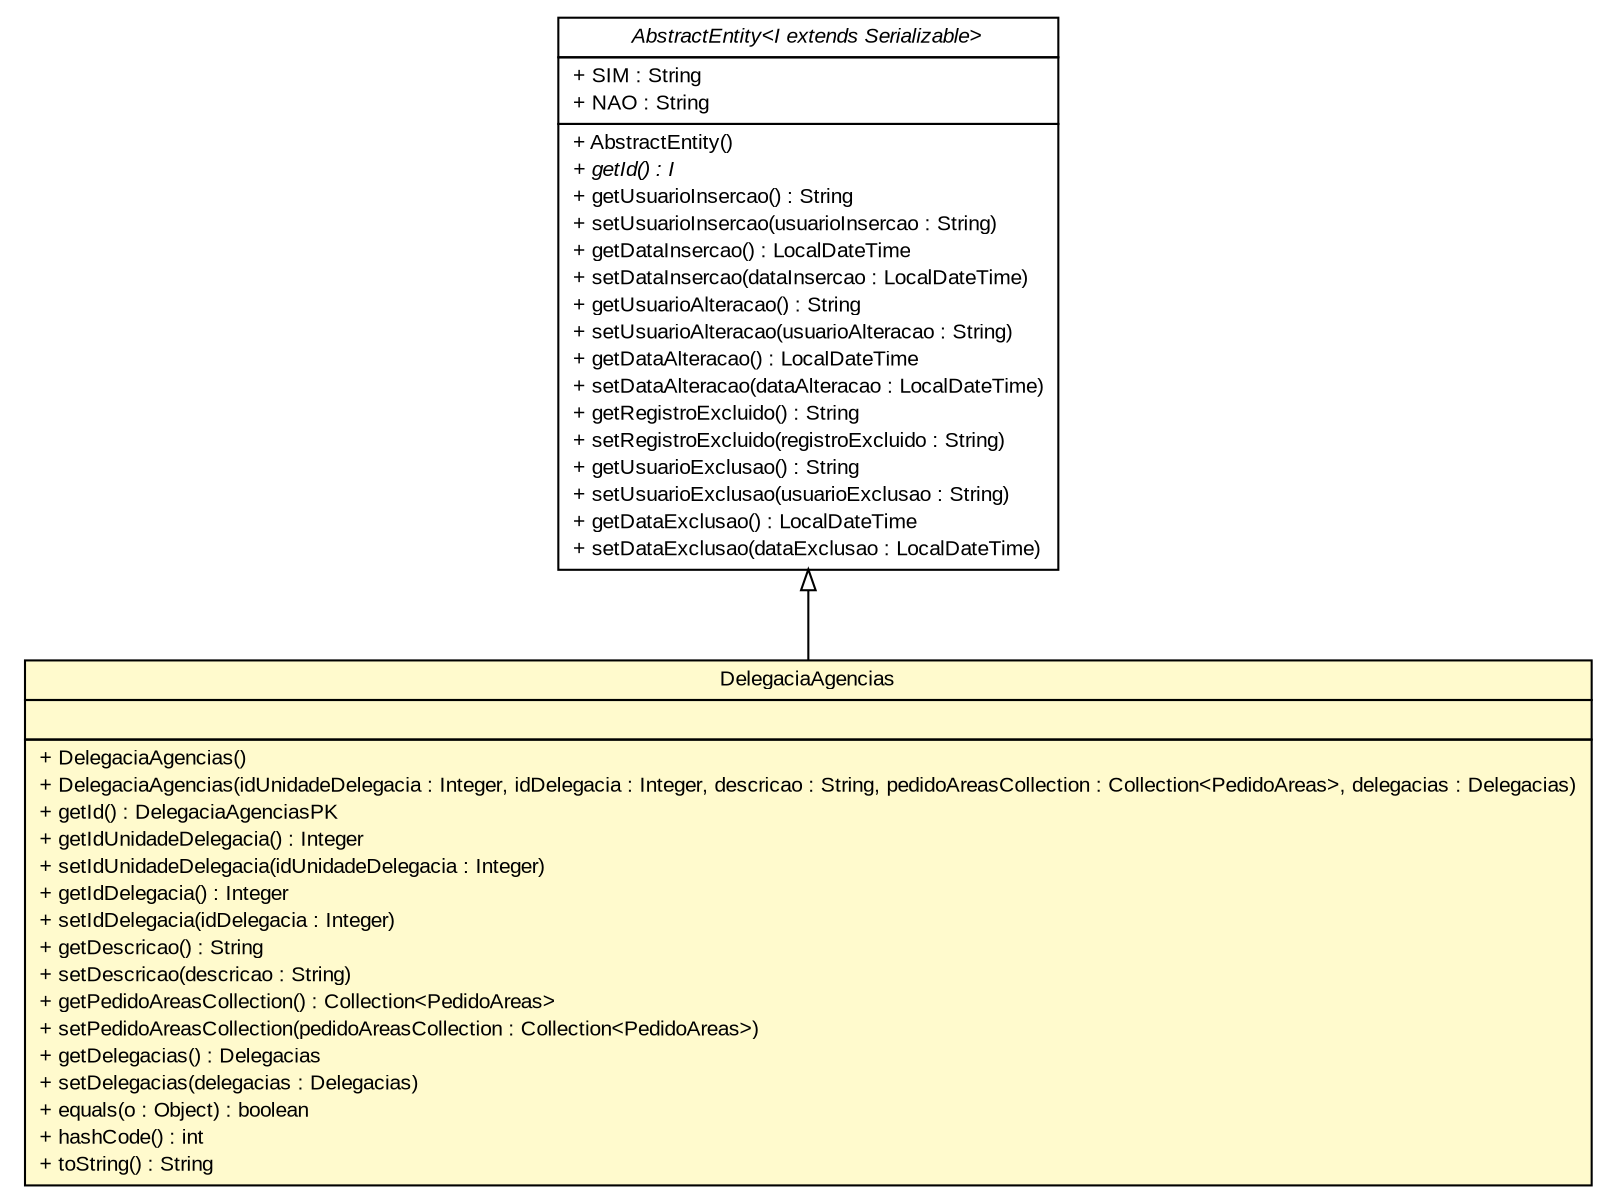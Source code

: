 #!/usr/local/bin/dot
#
# Class diagram 
# Generated by UMLGraph version R5_6 (http://www.umlgraph.org/)
#

digraph G {
	edge [fontname="arial",fontsize=10,labelfontname="arial",labelfontsize=10];
	node [fontname="arial",fontsize=10,shape=plaintext];
	nodesep=0.25;
	ranksep=0.5;
	// br.gov.to.sefaz.persistence.entity.AbstractEntity<I extends java.io.Serializable>
	c342278 [label=<<table title="br.gov.to.sefaz.persistence.entity.AbstractEntity" border="0" cellborder="1" cellspacing="0" cellpadding="2" port="p" href="../../../persistence/entity/AbstractEntity.html">
		<tr><td><table border="0" cellspacing="0" cellpadding="1">
<tr><td align="center" balign="center"><font face="arial italic"> AbstractEntity&lt;I extends Serializable&gt; </font></td></tr>
		</table></td></tr>
		<tr><td><table border="0" cellspacing="0" cellpadding="1">
<tr><td align="left" balign="left"> + SIM : String </td></tr>
<tr><td align="left" balign="left"> + NAO : String </td></tr>
		</table></td></tr>
		<tr><td><table border="0" cellspacing="0" cellpadding="1">
<tr><td align="left" balign="left"> + AbstractEntity() </td></tr>
<tr><td align="left" balign="left"><font face="arial italic" point-size="10.0"> + getId() : I </font></td></tr>
<tr><td align="left" balign="left"> + getUsuarioInsercao() : String </td></tr>
<tr><td align="left" balign="left"> + setUsuarioInsercao(usuarioInsercao : String) </td></tr>
<tr><td align="left" balign="left"> + getDataInsercao() : LocalDateTime </td></tr>
<tr><td align="left" balign="left"> + setDataInsercao(dataInsercao : LocalDateTime) </td></tr>
<tr><td align="left" balign="left"> + getUsuarioAlteracao() : String </td></tr>
<tr><td align="left" balign="left"> + setUsuarioAlteracao(usuarioAlteracao : String) </td></tr>
<tr><td align="left" balign="left"> + getDataAlteracao() : LocalDateTime </td></tr>
<tr><td align="left" balign="left"> + setDataAlteracao(dataAlteracao : LocalDateTime) </td></tr>
<tr><td align="left" balign="left"> + getRegistroExcluido() : String </td></tr>
<tr><td align="left" balign="left"> + setRegistroExcluido(registroExcluido : String) </td></tr>
<tr><td align="left" balign="left"> + getUsuarioExclusao() : String </td></tr>
<tr><td align="left" balign="left"> + setUsuarioExclusao(usuarioExclusao : String) </td></tr>
<tr><td align="left" balign="left"> + getDataExclusao() : LocalDateTime </td></tr>
<tr><td align="left" balign="left"> + setDataExclusao(dataExclusao : LocalDateTime) </td></tr>
		</table></td></tr>
		</table>>, URL="../../../persistence/entity/AbstractEntity.html", fontname="arial", fontcolor="black", fontsize=10.0];
	// br.gov.to.sefaz.arr.persistence.entity.DelegaciaAgencias
	c342844 [label=<<table title="br.gov.to.sefaz.arr.persistence.entity.DelegaciaAgencias" border="0" cellborder="1" cellspacing="0" cellpadding="2" port="p" bgcolor="lemonChiffon" href="./DelegaciaAgencias.html">
		<tr><td><table border="0" cellspacing="0" cellpadding="1">
<tr><td align="center" balign="center"> DelegaciaAgencias </td></tr>
		</table></td></tr>
		<tr><td><table border="0" cellspacing="0" cellpadding="1">
<tr><td align="left" balign="left">  </td></tr>
		</table></td></tr>
		<tr><td><table border="0" cellspacing="0" cellpadding="1">
<tr><td align="left" balign="left"> + DelegaciaAgencias() </td></tr>
<tr><td align="left" balign="left"> + DelegaciaAgencias(idUnidadeDelegacia : Integer, idDelegacia : Integer, descricao : String, pedidoAreasCollection : Collection&lt;PedidoAreas&gt;, delegacias : Delegacias) </td></tr>
<tr><td align="left" balign="left"> + getId() : DelegaciaAgenciasPK </td></tr>
<tr><td align="left" balign="left"> + getIdUnidadeDelegacia() : Integer </td></tr>
<tr><td align="left" balign="left"> + setIdUnidadeDelegacia(idUnidadeDelegacia : Integer) </td></tr>
<tr><td align="left" balign="left"> + getIdDelegacia() : Integer </td></tr>
<tr><td align="left" balign="left"> + setIdDelegacia(idDelegacia : Integer) </td></tr>
<tr><td align="left" balign="left"> + getDescricao() : String </td></tr>
<tr><td align="left" balign="left"> + setDescricao(descricao : String) </td></tr>
<tr><td align="left" balign="left"> + getPedidoAreasCollection() : Collection&lt;PedidoAreas&gt; </td></tr>
<tr><td align="left" balign="left"> + setPedidoAreasCollection(pedidoAreasCollection : Collection&lt;PedidoAreas&gt;) </td></tr>
<tr><td align="left" balign="left"> + getDelegacias() : Delegacias </td></tr>
<tr><td align="left" balign="left"> + setDelegacias(delegacias : Delegacias) </td></tr>
<tr><td align="left" balign="left"> + equals(o : Object) : boolean </td></tr>
<tr><td align="left" balign="left"> + hashCode() : int </td></tr>
<tr><td align="left" balign="left"> + toString() : String </td></tr>
		</table></td></tr>
		</table>>, URL="./DelegaciaAgencias.html", fontname="arial", fontcolor="black", fontsize=10.0];
	//br.gov.to.sefaz.arr.persistence.entity.DelegaciaAgencias extends br.gov.to.sefaz.persistence.entity.AbstractEntity<br.gov.to.sefaz.arr.persistence.entity.DelegaciaAgenciasPK>
	c342278:p -> c342844:p [dir=back,arrowtail=empty];
}

